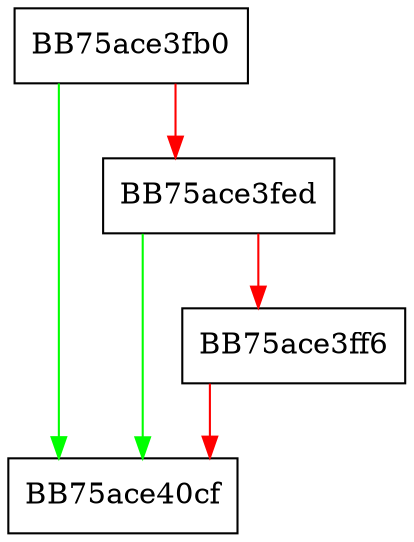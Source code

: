 digraph log {
  node [shape="box"];
  graph [splines=ortho];
  BB75ace3fb0 -> BB75ace40cf [color="green"];
  BB75ace3fb0 -> BB75ace3fed [color="red"];
  BB75ace3fed -> BB75ace40cf [color="green"];
  BB75ace3fed -> BB75ace3ff6 [color="red"];
  BB75ace3ff6 -> BB75ace40cf [color="red"];
}
